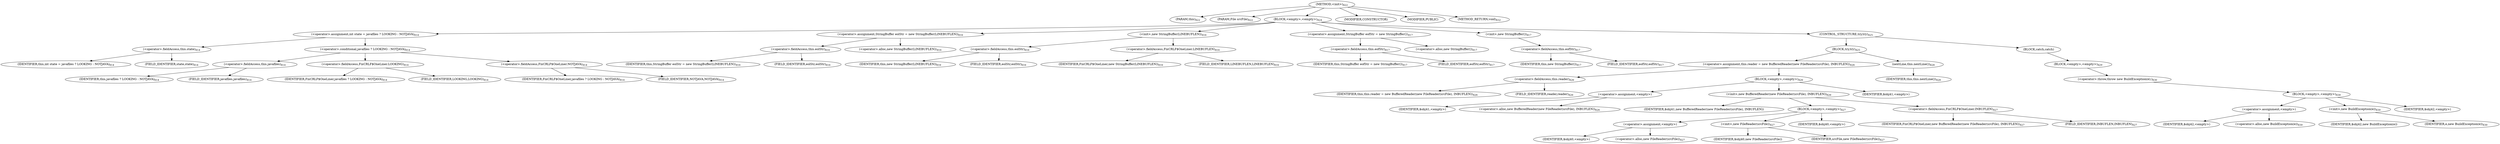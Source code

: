 digraph "&lt;init&gt;" {  
"2040" [label = <(METHOD,&lt;init&gt;)<SUB>822</SUB>> ]
"51" [label = <(PARAM,this)<SUB>822</SUB>> ]
"2041" [label = <(PARAM,File srcFile)<SUB>822</SUB>> ]
"2042" [label = <(BLOCK,&lt;empty&gt;,&lt;empty&gt;)<SUB>824</SUB>> ]
"2043" [label = <(&lt;operator&gt;.assignment,int state = javafiles ? LOOKING : NOTJAVA)<SUB>814</SUB>> ]
"2044" [label = <(&lt;operator&gt;.fieldAccess,this.state)<SUB>814</SUB>> ]
"2045" [label = <(IDENTIFIER,this,int state = javafiles ? LOOKING : NOTJAVA)<SUB>814</SUB>> ]
"2046" [label = <(FIELD_IDENTIFIER,state,state)<SUB>814</SUB>> ]
"2047" [label = <(&lt;operator&gt;.conditional,javafiles ? LOOKING : NOTJAVA)<SUB>814</SUB>> ]
"2048" [label = <(&lt;operator&gt;.fieldAccess,this.javafiles)<SUB>814</SUB>> ]
"2049" [label = <(IDENTIFIER,this,javafiles ? LOOKING : NOTJAVA)<SUB>814</SUB>> ]
"2050" [label = <(FIELD_IDENTIFIER,javafiles,javafiles)<SUB>814</SUB>> ]
"2051" [label = <(&lt;operator&gt;.fieldAccess,FixCRLF$OneLiner.LOOKING)<SUB>814</SUB>> ]
"2052" [label = <(IDENTIFIER,FixCRLF$OneLiner,javafiles ? LOOKING : NOTJAVA)<SUB>814</SUB>> ]
"2053" [label = <(FIELD_IDENTIFIER,LOOKING,LOOKING)<SUB>814</SUB>> ]
"2054" [label = <(&lt;operator&gt;.fieldAccess,FixCRLF$OneLiner.NOTJAVA)<SUB>814</SUB>> ]
"2055" [label = <(IDENTIFIER,FixCRLF$OneLiner,javafiles ? LOOKING : NOTJAVA)<SUB>814</SUB>> ]
"2056" [label = <(FIELD_IDENTIFIER,NOTJAVA,NOTJAVA)<SUB>814</SUB>> ]
"2057" [label = <(&lt;operator&gt;.assignment,StringBuffer eolStr = new StringBuffer(LINEBUFLEN))<SUB>816</SUB>> ]
"2058" [label = <(&lt;operator&gt;.fieldAccess,this.eolStr)<SUB>816</SUB>> ]
"2059" [label = <(IDENTIFIER,this,StringBuffer eolStr = new StringBuffer(LINEBUFLEN))<SUB>816</SUB>> ]
"2060" [label = <(FIELD_IDENTIFIER,eolStr,eolStr)<SUB>816</SUB>> ]
"2061" [label = <(&lt;operator&gt;.alloc,new StringBuffer(LINEBUFLEN))<SUB>816</SUB>> ]
"2062" [label = <(&lt;init&gt;,new StringBuffer(LINEBUFLEN))<SUB>816</SUB>> ]
"2063" [label = <(&lt;operator&gt;.fieldAccess,this.eolStr)<SUB>816</SUB>> ]
"2064" [label = <(IDENTIFIER,this,new StringBuffer(LINEBUFLEN))<SUB>816</SUB>> ]
"2065" [label = <(FIELD_IDENTIFIER,eolStr,eolStr)<SUB>816</SUB>> ]
"2066" [label = <(&lt;operator&gt;.fieldAccess,FixCRLF$OneLiner.LINEBUFLEN)<SUB>816</SUB>> ]
"2067" [label = <(IDENTIFIER,FixCRLF$OneLiner,new StringBuffer(LINEBUFLEN))<SUB>816</SUB>> ]
"2068" [label = <(FIELD_IDENTIFIER,LINEBUFLEN,LINEBUFLEN)<SUB>816</SUB>> ]
"2069" [label = <(&lt;operator&gt;.assignment,StringBuffer eofStr = new StringBuffer())<SUB>817</SUB>> ]
"2070" [label = <(&lt;operator&gt;.fieldAccess,this.eofStr)<SUB>817</SUB>> ]
"2071" [label = <(IDENTIFIER,this,StringBuffer eofStr = new StringBuffer())<SUB>817</SUB>> ]
"2072" [label = <(FIELD_IDENTIFIER,eofStr,eofStr)<SUB>817</SUB>> ]
"2073" [label = <(&lt;operator&gt;.alloc,new StringBuffer())<SUB>817</SUB>> ]
"2074" [label = <(&lt;init&gt;,new StringBuffer())<SUB>817</SUB>> ]
"2075" [label = <(&lt;operator&gt;.fieldAccess,this.eofStr)<SUB>817</SUB>> ]
"2076" [label = <(IDENTIFIER,this,new StringBuffer())<SUB>817</SUB>> ]
"2077" [label = <(FIELD_IDENTIFIER,eofStr,eofStr)<SUB>817</SUB>> ]
"2078" [label = <(CONTROL_STRUCTURE,try,try)<SUB>825</SUB>> ]
"2079" [label = <(BLOCK,try,try)<SUB>825</SUB>> ]
"2080" [label = <(&lt;operator&gt;.assignment,this.reader = new BufferedReader(new FileReader(srcFile), INBUFLEN))<SUB>826</SUB>> ]
"2081" [label = <(&lt;operator&gt;.fieldAccess,this.reader)<SUB>826</SUB>> ]
"2082" [label = <(IDENTIFIER,this,this.reader = new BufferedReader(new FileReader(srcFile), INBUFLEN))<SUB>826</SUB>> ]
"2083" [label = <(FIELD_IDENTIFIER,reader,reader)<SUB>826</SUB>> ]
"2084" [label = <(BLOCK,&lt;empty&gt;,&lt;empty&gt;)<SUB>826</SUB>> ]
"2085" [label = <(&lt;operator&gt;.assignment,&lt;empty&gt;)> ]
"2086" [label = <(IDENTIFIER,$obj41,&lt;empty&gt;)> ]
"2087" [label = <(&lt;operator&gt;.alloc,new BufferedReader(new FileReader(srcFile), INBUFLEN))<SUB>826</SUB>> ]
"2088" [label = <(&lt;init&gt;,new BufferedReader(new FileReader(srcFile), INBUFLEN))<SUB>826</SUB>> ]
"2089" [label = <(IDENTIFIER,$obj41,new BufferedReader(new FileReader(srcFile), INBUFLEN))> ]
"2090" [label = <(BLOCK,&lt;empty&gt;,&lt;empty&gt;)<SUB>827</SUB>> ]
"2091" [label = <(&lt;operator&gt;.assignment,&lt;empty&gt;)> ]
"2092" [label = <(IDENTIFIER,$obj40,&lt;empty&gt;)> ]
"2093" [label = <(&lt;operator&gt;.alloc,new FileReader(srcFile))<SUB>827</SUB>> ]
"2094" [label = <(&lt;init&gt;,new FileReader(srcFile))<SUB>827</SUB>> ]
"2095" [label = <(IDENTIFIER,$obj40,new FileReader(srcFile))> ]
"2096" [label = <(IDENTIFIER,srcFile,new FileReader(srcFile))<SUB>827</SUB>> ]
"2097" [label = <(IDENTIFIER,$obj40,&lt;empty&gt;)> ]
"2098" [label = <(&lt;operator&gt;.fieldAccess,FixCRLF$OneLiner.INBUFLEN)<SUB>827</SUB>> ]
"2099" [label = <(IDENTIFIER,FixCRLF$OneLiner,new BufferedReader(new FileReader(srcFile), INBUFLEN))<SUB>827</SUB>> ]
"2100" [label = <(FIELD_IDENTIFIER,INBUFLEN,INBUFLEN)<SUB>827</SUB>> ]
"2101" [label = <(IDENTIFIER,$obj41,&lt;empty&gt;)> ]
"2102" [label = <(nextLine,this.nextLine())<SUB>828</SUB>> ]
"50" [label = <(IDENTIFIER,this,this.nextLine())<SUB>828</SUB>> ]
"2103" [label = <(BLOCK,catch,catch)> ]
"2104" [label = <(BLOCK,&lt;empty&gt;,&lt;empty&gt;)<SUB>829</SUB>> ]
"2105" [label = <(&lt;operator&gt;.throw,throw new BuildException(e);)<SUB>830</SUB>> ]
"2106" [label = <(BLOCK,&lt;empty&gt;,&lt;empty&gt;)<SUB>830</SUB>> ]
"2107" [label = <(&lt;operator&gt;.assignment,&lt;empty&gt;)> ]
"2108" [label = <(IDENTIFIER,$obj42,&lt;empty&gt;)> ]
"2109" [label = <(&lt;operator&gt;.alloc,new BuildException(e))<SUB>830</SUB>> ]
"2110" [label = <(&lt;init&gt;,new BuildException(e))<SUB>830</SUB>> ]
"2111" [label = <(IDENTIFIER,$obj42,new BuildException(e))> ]
"2112" [label = <(IDENTIFIER,e,new BuildException(e))<SUB>830</SUB>> ]
"2113" [label = <(IDENTIFIER,$obj42,&lt;empty&gt;)> ]
"2114" [label = <(MODIFIER,CONSTRUCTOR)> ]
"2115" [label = <(MODIFIER,PUBLIC)> ]
"2116" [label = <(METHOD_RETURN,void)<SUB>832</SUB>> ]
  "2040" -> "51" 
  "2040" -> "2041" 
  "2040" -> "2042" 
  "2040" -> "2114" 
  "2040" -> "2115" 
  "2040" -> "2116" 
  "2042" -> "2043" 
  "2042" -> "2057" 
  "2042" -> "2062" 
  "2042" -> "2069" 
  "2042" -> "2074" 
  "2042" -> "2078" 
  "2043" -> "2044" 
  "2043" -> "2047" 
  "2044" -> "2045" 
  "2044" -> "2046" 
  "2047" -> "2048" 
  "2047" -> "2051" 
  "2047" -> "2054" 
  "2048" -> "2049" 
  "2048" -> "2050" 
  "2051" -> "2052" 
  "2051" -> "2053" 
  "2054" -> "2055" 
  "2054" -> "2056" 
  "2057" -> "2058" 
  "2057" -> "2061" 
  "2058" -> "2059" 
  "2058" -> "2060" 
  "2062" -> "2063" 
  "2062" -> "2066" 
  "2063" -> "2064" 
  "2063" -> "2065" 
  "2066" -> "2067" 
  "2066" -> "2068" 
  "2069" -> "2070" 
  "2069" -> "2073" 
  "2070" -> "2071" 
  "2070" -> "2072" 
  "2074" -> "2075" 
  "2075" -> "2076" 
  "2075" -> "2077" 
  "2078" -> "2079" 
  "2078" -> "2103" 
  "2079" -> "2080" 
  "2079" -> "2102" 
  "2080" -> "2081" 
  "2080" -> "2084" 
  "2081" -> "2082" 
  "2081" -> "2083" 
  "2084" -> "2085" 
  "2084" -> "2088" 
  "2084" -> "2101" 
  "2085" -> "2086" 
  "2085" -> "2087" 
  "2088" -> "2089" 
  "2088" -> "2090" 
  "2088" -> "2098" 
  "2090" -> "2091" 
  "2090" -> "2094" 
  "2090" -> "2097" 
  "2091" -> "2092" 
  "2091" -> "2093" 
  "2094" -> "2095" 
  "2094" -> "2096" 
  "2098" -> "2099" 
  "2098" -> "2100" 
  "2102" -> "50" 
  "2103" -> "2104" 
  "2104" -> "2105" 
  "2105" -> "2106" 
  "2106" -> "2107" 
  "2106" -> "2110" 
  "2106" -> "2113" 
  "2107" -> "2108" 
  "2107" -> "2109" 
  "2110" -> "2111" 
  "2110" -> "2112" 
}
